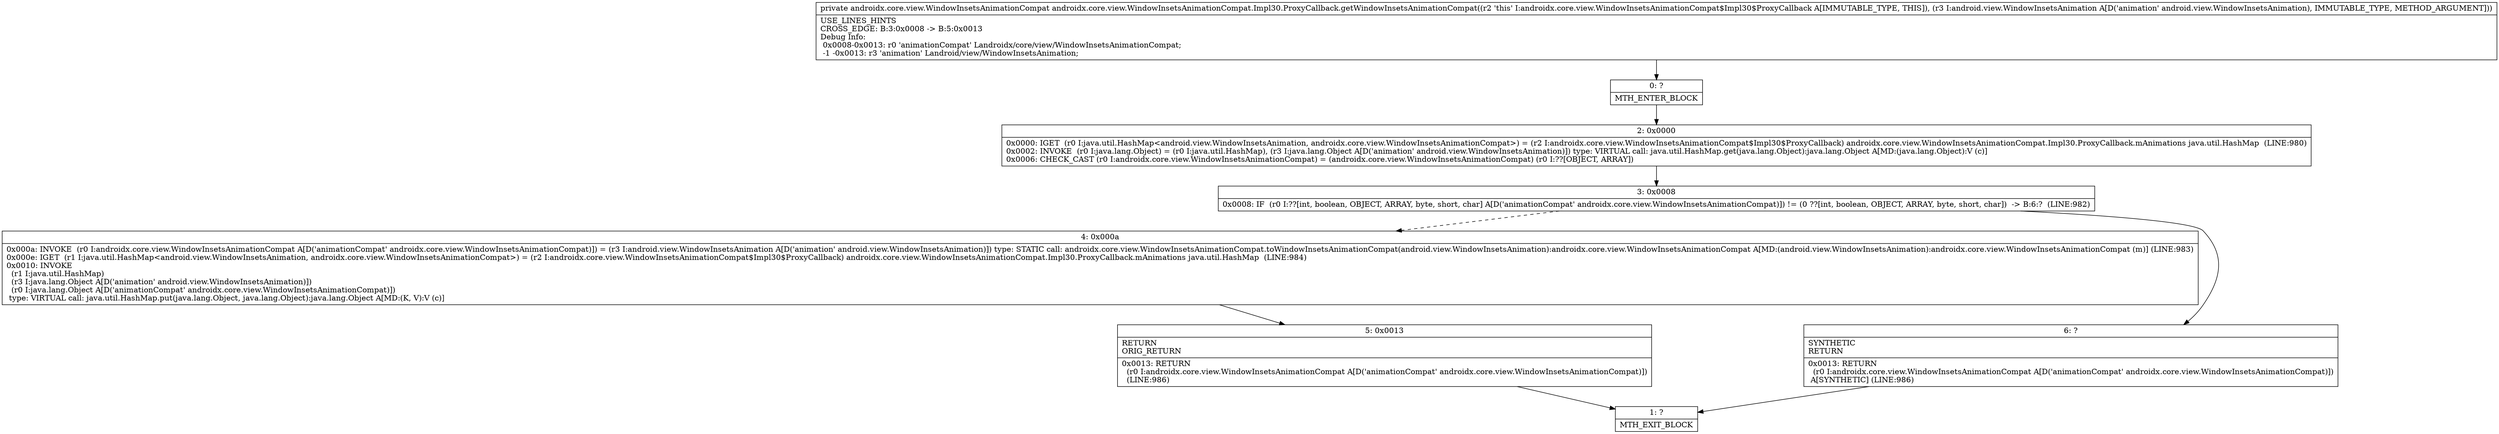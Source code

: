 digraph "CFG forandroidx.core.view.WindowInsetsAnimationCompat.Impl30.ProxyCallback.getWindowInsetsAnimationCompat(Landroid\/view\/WindowInsetsAnimation;)Landroidx\/core\/view\/WindowInsetsAnimationCompat;" {
Node_0 [shape=record,label="{0\:\ ?|MTH_ENTER_BLOCK\l}"];
Node_2 [shape=record,label="{2\:\ 0x0000|0x0000: IGET  (r0 I:java.util.HashMap\<android.view.WindowInsetsAnimation, androidx.core.view.WindowInsetsAnimationCompat\>) = (r2 I:androidx.core.view.WindowInsetsAnimationCompat$Impl30$ProxyCallback) androidx.core.view.WindowInsetsAnimationCompat.Impl30.ProxyCallback.mAnimations java.util.HashMap  (LINE:980)\l0x0002: INVOKE  (r0 I:java.lang.Object) = (r0 I:java.util.HashMap), (r3 I:java.lang.Object A[D('animation' android.view.WindowInsetsAnimation)]) type: VIRTUAL call: java.util.HashMap.get(java.lang.Object):java.lang.Object A[MD:(java.lang.Object):V (c)]\l0x0006: CHECK_CAST (r0 I:androidx.core.view.WindowInsetsAnimationCompat) = (androidx.core.view.WindowInsetsAnimationCompat) (r0 I:??[OBJECT, ARRAY]) \l}"];
Node_3 [shape=record,label="{3\:\ 0x0008|0x0008: IF  (r0 I:??[int, boolean, OBJECT, ARRAY, byte, short, char] A[D('animationCompat' androidx.core.view.WindowInsetsAnimationCompat)]) != (0 ??[int, boolean, OBJECT, ARRAY, byte, short, char])  \-\> B:6:?  (LINE:982)\l}"];
Node_4 [shape=record,label="{4\:\ 0x000a|0x000a: INVOKE  (r0 I:androidx.core.view.WindowInsetsAnimationCompat A[D('animationCompat' androidx.core.view.WindowInsetsAnimationCompat)]) = (r3 I:android.view.WindowInsetsAnimation A[D('animation' android.view.WindowInsetsAnimation)]) type: STATIC call: androidx.core.view.WindowInsetsAnimationCompat.toWindowInsetsAnimationCompat(android.view.WindowInsetsAnimation):androidx.core.view.WindowInsetsAnimationCompat A[MD:(android.view.WindowInsetsAnimation):androidx.core.view.WindowInsetsAnimationCompat (m)] (LINE:983)\l0x000e: IGET  (r1 I:java.util.HashMap\<android.view.WindowInsetsAnimation, androidx.core.view.WindowInsetsAnimationCompat\>) = (r2 I:androidx.core.view.WindowInsetsAnimationCompat$Impl30$ProxyCallback) androidx.core.view.WindowInsetsAnimationCompat.Impl30.ProxyCallback.mAnimations java.util.HashMap  (LINE:984)\l0x0010: INVOKE  \l  (r1 I:java.util.HashMap)\l  (r3 I:java.lang.Object A[D('animation' android.view.WindowInsetsAnimation)])\l  (r0 I:java.lang.Object A[D('animationCompat' androidx.core.view.WindowInsetsAnimationCompat)])\l type: VIRTUAL call: java.util.HashMap.put(java.lang.Object, java.lang.Object):java.lang.Object A[MD:(K, V):V (c)]\l}"];
Node_5 [shape=record,label="{5\:\ 0x0013|RETURN\lORIG_RETURN\l|0x0013: RETURN  \l  (r0 I:androidx.core.view.WindowInsetsAnimationCompat A[D('animationCompat' androidx.core.view.WindowInsetsAnimationCompat)])\l  (LINE:986)\l}"];
Node_1 [shape=record,label="{1\:\ ?|MTH_EXIT_BLOCK\l}"];
Node_6 [shape=record,label="{6\:\ ?|SYNTHETIC\lRETURN\l|0x0013: RETURN  \l  (r0 I:androidx.core.view.WindowInsetsAnimationCompat A[D('animationCompat' androidx.core.view.WindowInsetsAnimationCompat)])\l A[SYNTHETIC] (LINE:986)\l}"];
MethodNode[shape=record,label="{private androidx.core.view.WindowInsetsAnimationCompat androidx.core.view.WindowInsetsAnimationCompat.Impl30.ProxyCallback.getWindowInsetsAnimationCompat((r2 'this' I:androidx.core.view.WindowInsetsAnimationCompat$Impl30$ProxyCallback A[IMMUTABLE_TYPE, THIS]), (r3 I:android.view.WindowInsetsAnimation A[D('animation' android.view.WindowInsetsAnimation), IMMUTABLE_TYPE, METHOD_ARGUMENT]))  | USE_LINES_HINTS\lCROSS_EDGE: B:3:0x0008 \-\> B:5:0x0013\lDebug Info:\l  0x0008\-0x0013: r0 'animationCompat' Landroidx\/core\/view\/WindowInsetsAnimationCompat;\l  \-1 \-0x0013: r3 'animation' Landroid\/view\/WindowInsetsAnimation;\l}"];
MethodNode -> Node_0;Node_0 -> Node_2;
Node_2 -> Node_3;
Node_3 -> Node_4[style=dashed];
Node_3 -> Node_6;
Node_4 -> Node_5;
Node_5 -> Node_1;
Node_6 -> Node_1;
}

